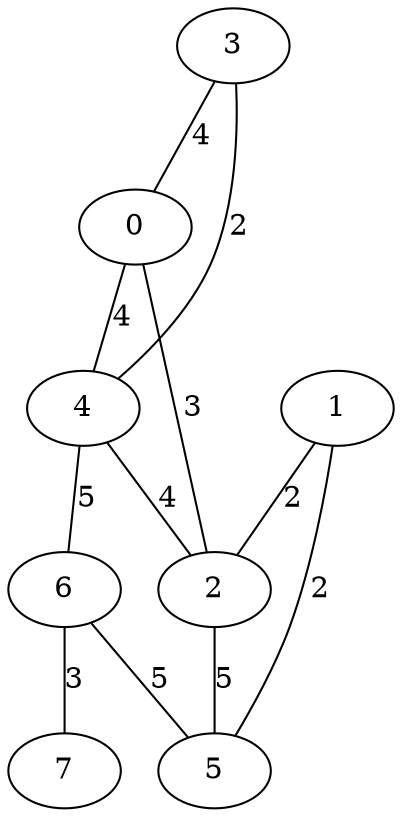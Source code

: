  graph OurDirectedGraph {    
 "3" -- {"0"} [label="4"]
 "3" -- {"4"} [label="2"]
 "0" -- {"2"} [label="3"]
 "0" -- {"4"} [label="4"]
 "4" -- {"2"} [label="4"]
 "4" -- {"6"} [label="5"]
 "2" -- {"5"} [label="5"]
 "1" -- {"2"} [label="2"]
 "1" -- {"5"} [label="2"]
 "6" -- {"5"} [label="5"]
 "6" -- {"7"} [label="3"]
 }